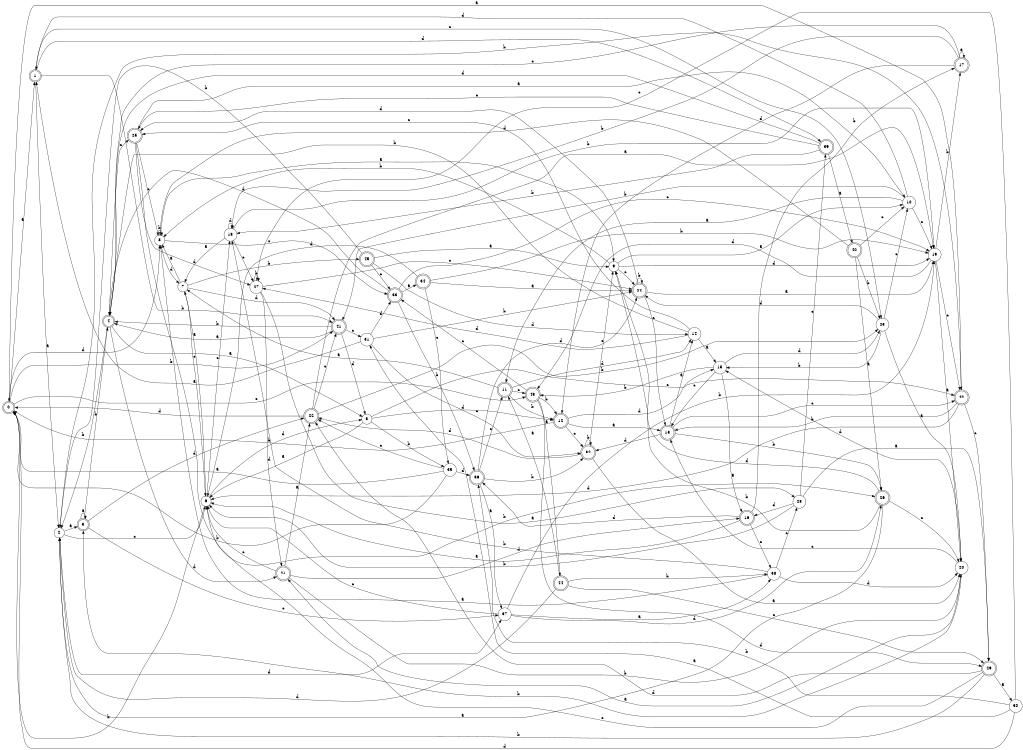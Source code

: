 digraph n37_9 {
__start0 [label="" shape="none"];

rankdir=LR;
size="8,5";

s0 [style="rounded,filled", color="black", fillcolor="white" shape="doublecircle", label="0"];
s1 [style="rounded,filled", color="black", fillcolor="white" shape="doublecircle", label="1"];
s2 [style="filled", color="black", fillcolor="white" shape="circle", label="2"];
s3 [style="rounded,filled", color="black", fillcolor="white" shape="doublecircle", label="3"];
s4 [style="rounded,filled", color="black", fillcolor="white" shape="doublecircle", label="4"];
s5 [style="filled", color="black", fillcolor="white" shape="circle", label="5"];
s6 [style="filled", color="black", fillcolor="white" shape="circle", label="6"];
s7 [style="filled", color="black", fillcolor="white" shape="circle", label="7"];
s8 [style="filled", color="black", fillcolor="white" shape="circle", label="8"];
s9 [style="filled", color="black", fillcolor="white" shape="circle", label="9"];
s10 [style="filled", color="black", fillcolor="white" shape="circle", label="10"];
s11 [style="rounded,filled", color="black", fillcolor="white" shape="doublecircle", label="11"];
s12 [style="rounded,filled", color="black", fillcolor="white" shape="doublecircle", label="12"];
s13 [style="rounded,filled", color="black", fillcolor="white" shape="doublecircle", label="13"];
s14 [style="filled", color="black", fillcolor="white" shape="circle", label="14"];
s15 [style="filled", color="black", fillcolor="white" shape="circle", label="15"];
s16 [style="rounded,filled", color="black", fillcolor="white" shape="doublecircle", label="16"];
s17 [style="rounded,filled", color="black", fillcolor="white" shape="doublecircle", label="17"];
s18 [style="filled", color="black", fillcolor="white" shape="circle", label="18"];
s19 [style="filled", color="black", fillcolor="white" shape="circle", label="19"];
s20 [style="filled", color="black", fillcolor="white" shape="circle", label="20"];
s21 [style="rounded,filled", color="black", fillcolor="white" shape="doublecircle", label="21"];
s22 [style="rounded,filled", color="black", fillcolor="white" shape="doublecircle", label="22"];
s23 [style="filled", color="black", fillcolor="white" shape="circle", label="23"];
s24 [style="rounded,filled", color="black", fillcolor="white" shape="doublecircle", label="24"];
s25 [style="rounded,filled", color="black", fillcolor="white" shape="doublecircle", label="25"];
s26 [style="rounded,filled", color="black", fillcolor="white" shape="doublecircle", label="26"];
s27 [style="filled", color="black", fillcolor="white" shape="circle", label="27"];
s28 [style="filled", color="black", fillcolor="white" shape="circle", label="28"];
s29 [style="rounded,filled", color="black", fillcolor="white" shape="doublecircle", label="29"];
s30 [style="filled", color="black", fillcolor="white" shape="circle", label="30"];
s31 [style="filled", color="black", fillcolor="white" shape="circle", label="31"];
s32 [style="rounded,filled", color="black", fillcolor="white" shape="doublecircle", label="32"];
s33 [style="rounded,filled", color="black", fillcolor="white" shape="doublecircle", label="33"];
s34 [style="rounded,filled", color="black", fillcolor="white" shape="doublecircle", label="34"];
s35 [style="filled", color="black", fillcolor="white" shape="circle", label="35"];
s36 [style="rounded,filled", color="black", fillcolor="white" shape="doublecircle", label="36"];
s37 [style="filled", color="black", fillcolor="white" shape="circle", label="37"];
s38 [style="filled", color="black", fillcolor="white" shape="circle", label="38"];
s39 [style="rounded,filled", color="black", fillcolor="white" shape="doublecircle", label="39"];
s40 [style="rounded,filled", color="black", fillcolor="white" shape="doublecircle", label="40"];
s41 [style="rounded,filled", color="black", fillcolor="white" shape="doublecircle", label="41"];
s42 [style="rounded,filled", color="black", fillcolor="white" shape="doublecircle", label="42"];
s43 [style="rounded,filled", color="black", fillcolor="white" shape="doublecircle", label="43"];
s44 [style="rounded,filled", color="black", fillcolor="white" shape="doublecircle", label="44"];
s45 [style="rounded,filled", color="black", fillcolor="white" shape="doublecircle", label="45"];
s0 -> s1 [label="a"];
s0 -> s41 [label="b"];
s0 -> s43 [label="c"];
s0 -> s8 [label="d"];
s1 -> s2 [label="a"];
s1 -> s41 [label="b"];
s1 -> s23 [label="c"];
s1 -> s39 [label="d"];
s2 -> s3 [label="a"];
s2 -> s42 [label="b"];
s2 -> s6 [label="c"];
s2 -> s37 [label="d"];
s3 -> s3 [label="a"];
s3 -> s4 [label="b"];
s3 -> s37 [label="c"];
s3 -> s22 [label="d"];
s4 -> s5 [label="a"];
s4 -> s2 [label="b"];
s4 -> s25 [label="c"];
s4 -> s21 [label="d"];
s5 -> s6 [label="a"];
s5 -> s35 [label="b"];
s5 -> s42 [label="c"];
s5 -> s12 [label="d"];
s6 -> s7 [label="a"];
s6 -> s0 [label="b"];
s6 -> s18 [label="c"];
s6 -> s5 [label="d"];
s7 -> s8 [label="a"];
s7 -> s45 [label="b"];
s7 -> s6 [label="c"];
s7 -> s41 [label="d"];
s8 -> s9 [label="a"];
s8 -> s8 [label="b"];
s8 -> s33 [label="c"];
s8 -> s7 [label="d"];
s9 -> s10 [label="a"];
s9 -> s8 [label="b"];
s9 -> s24 [label="c"];
s9 -> s19 [label="d"];
s10 -> s11 [label="a"];
s10 -> s41 [label="b"];
s10 -> s19 [label="c"];
s10 -> s1 [label="d"];
s11 -> s7 [label="a"];
s11 -> s12 [label="b"];
s11 -> s43 [label="c"];
s11 -> s14 [label="d"];
s12 -> s13 [label="a"];
s12 -> s0 [label="b"];
s12 -> s32 [label="c"];
s12 -> s15 [label="d"];
s13 -> s14 [label="a"];
s13 -> s26 [label="b"];
s13 -> s42 [label="c"];
s13 -> s32 [label="d"];
s14 -> s15 [label="a"];
s14 -> s4 [label="b"];
s14 -> s25 [label="c"];
s14 -> s27 [label="d"];
s15 -> s16 [label="a"];
s15 -> s43 [label="b"];
s15 -> s13 [label="c"];
s15 -> s23 [label="d"];
s16 -> s6 [label="a"];
s16 -> s17 [label="b"];
s16 -> s38 [label="c"];
s16 -> s36 [label="d"];
s17 -> s17 [label="a"];
s17 -> s18 [label="b"];
s17 -> s4 [label="c"];
s17 -> s12 [label="d"];
s18 -> s7 [label="a"];
s18 -> s19 [label="b"];
s18 -> s27 [label="c"];
s18 -> s18 [label="d"];
s19 -> s20 [label="a"];
s19 -> s17 [label="b"];
s19 -> s42 [label="c"];
s19 -> s43 [label="d"];
s20 -> s21 [label="a"];
s20 -> s3 [label="b"];
s20 -> s13 [label="c"];
s20 -> s15 [label="d"];
s21 -> s22 [label="a"];
s21 -> s20 [label="b"];
s21 -> s6 [label="c"];
s21 -> s16 [label="d"];
s22 -> s19 [label="a"];
s22 -> s23 [label="b"];
s22 -> s41 [label="c"];
s22 -> s0 [label="d"];
s23 -> s20 [label="a"];
s23 -> s15 [label="b"];
s23 -> s10 [label="c"];
s23 -> s24 [label="d"];
s24 -> s19 [label="a"];
s24 -> s24 [label="b"];
s24 -> s13 [label="c"];
s24 -> s25 [label="d"];
s25 -> s10 [label="a"];
s25 -> s26 [label="b"];
s25 -> s8 [label="c"];
s25 -> s27 [label="d"];
s26 -> s2 [label="a"];
s26 -> s9 [label="b"];
s26 -> s20 [label="c"];
s26 -> s9 [label="d"];
s27 -> s28 [label="a"];
s27 -> s27 [label="b"];
s27 -> s24 [label="c"];
s27 -> s21 [label="d"];
s28 -> s29 [label="a"];
s28 -> s6 [label="b"];
s28 -> s39 [label="c"];
s28 -> s16 [label="d"];
s29 -> s30 [label="a"];
s29 -> s2 [label="b"];
s29 -> s6 [label="c"];
s29 -> s22 [label="d"];
s30 -> s31 [label="a"];
s30 -> s36 [label="b"];
s30 -> s27 [label="c"];
s30 -> s0 [label="d"];
s31 -> s1 [label="a"];
s31 -> s24 [label="b"];
s31 -> s32 [label="c"];
s31 -> s33 [label="d"];
s32 -> s20 [label="a"];
s32 -> s32 [label="b"];
s32 -> s9 [label="c"];
s32 -> s22 [label="d"];
s33 -> s34 [label="a"];
s33 -> s36 [label="b"];
s33 -> s19 [label="c"];
s33 -> s4 [label="d"];
s34 -> s24 [label="a"];
s34 -> s19 [label="b"];
s34 -> s35 [label="c"];
s34 -> s6 [label="d"];
s35 -> s0 [label="a"];
s35 -> s0 [label="b"];
s35 -> s22 [label="c"];
s35 -> s36 [label="d"];
s36 -> s37 [label="a"];
s36 -> s32 [label="b"];
s36 -> s11 [label="c"];
s36 -> s24 [label="d"];
s37 -> s38 [label="a"];
s37 -> s19 [label="b"];
s37 -> s6 [label="c"];
s37 -> s26 [label="d"];
s38 -> s8 [label="a"];
s38 -> s18 [label="b"];
s38 -> s28 [label="c"];
s38 -> s20 [label="d"];
s39 -> s40 [label="a"];
s39 -> s18 [label="b"];
s39 -> s25 [label="c"];
s39 -> s4 [label="d"];
s40 -> s26 [label="a"];
s40 -> s23 [label="b"];
s40 -> s10 [label="c"];
s40 -> s8 [label="d"];
s41 -> s4 [label="a"];
s41 -> s4 [label="b"];
s41 -> s31 [label="c"];
s41 -> s5 [label="d"];
s42 -> s0 [label="a"];
s42 -> s13 [label="b"];
s42 -> s29 [label="c"];
s42 -> s6 [label="d"];
s43 -> s44 [label="a"];
s43 -> s12 [label="b"];
s43 -> s33 [label="c"];
s43 -> s29 [label="d"];
s44 -> s11 [label="a"];
s44 -> s38 [label="b"];
s44 -> s29 [label="c"];
s44 -> s2 [label="d"];
s45 -> s9 [label="a"];
s45 -> s2 [label="b"];
s45 -> s33 [label="c"];
s45 -> s14 [label="d"];

}